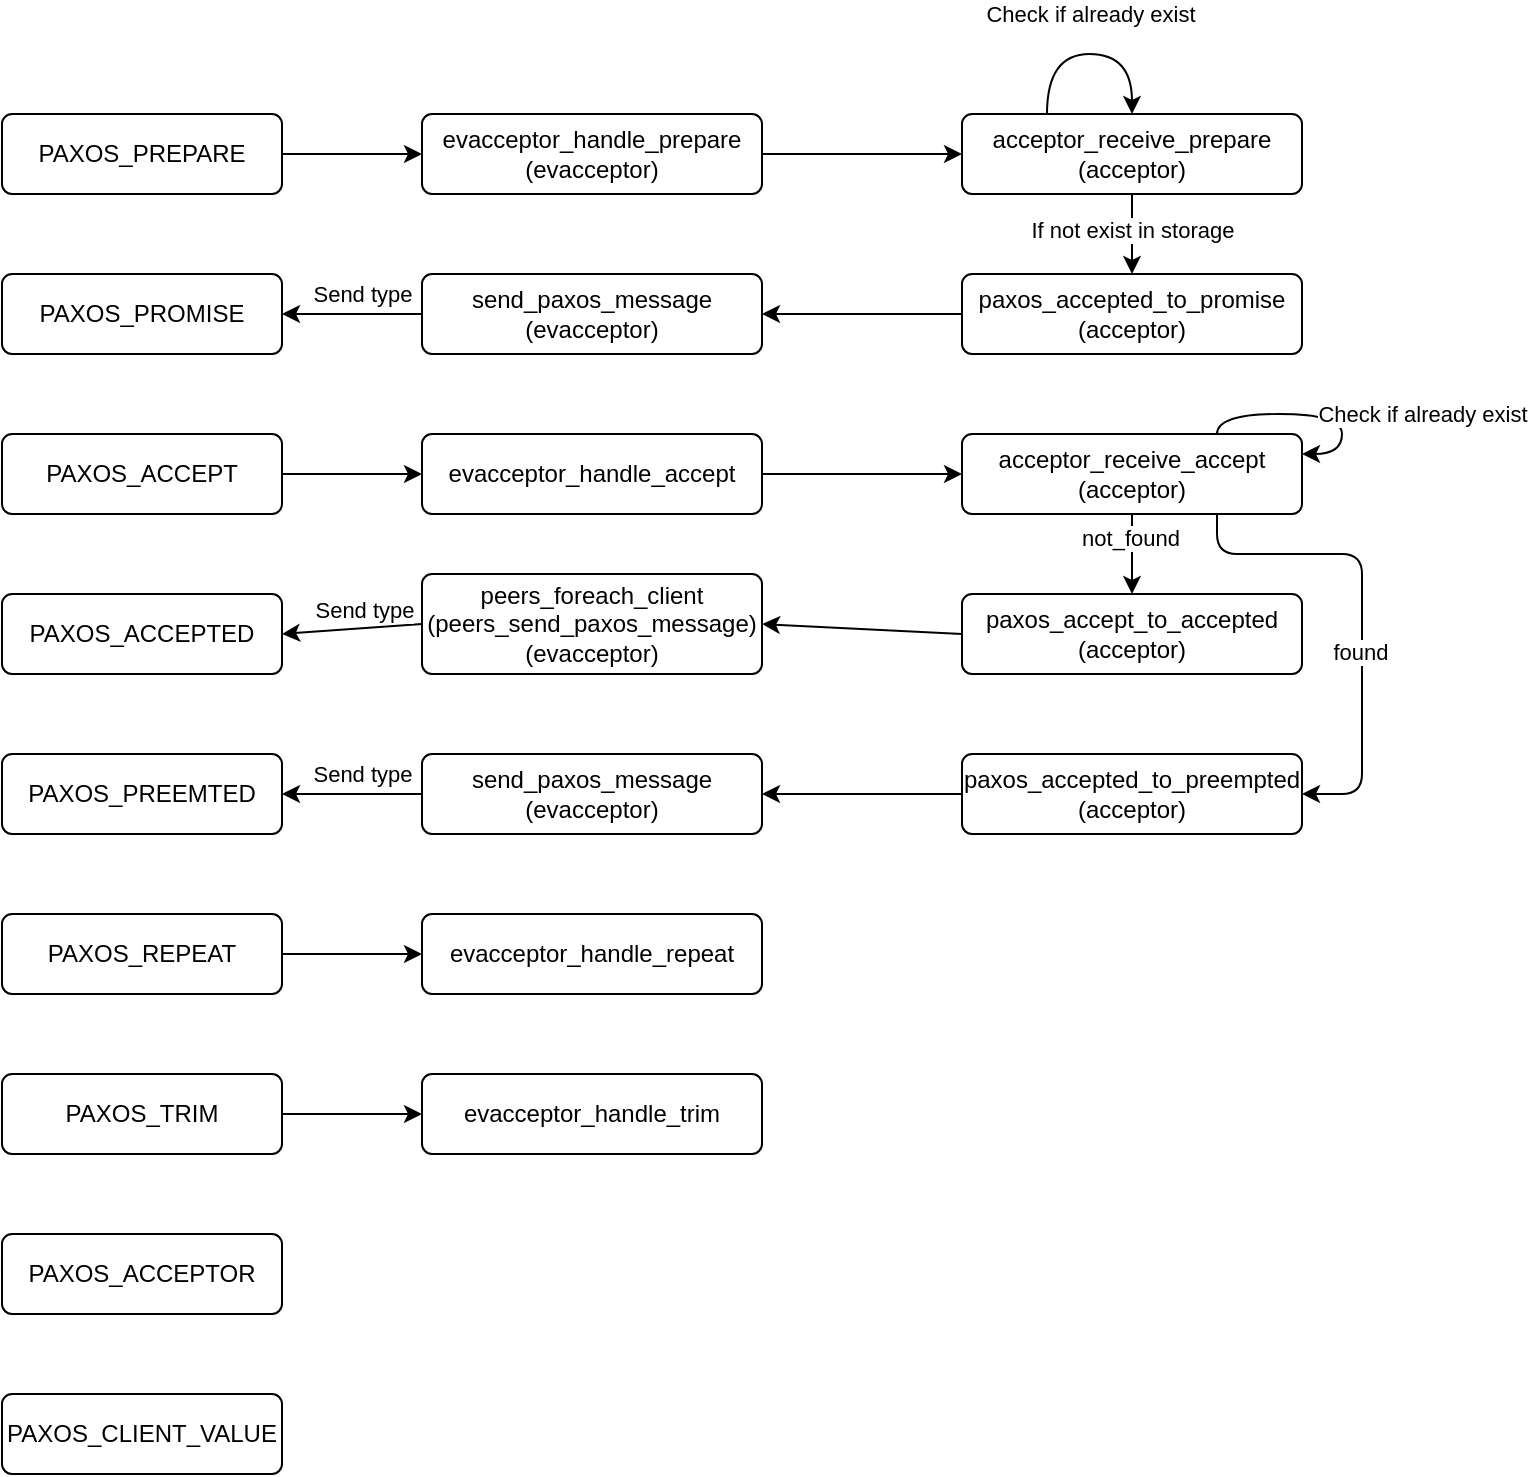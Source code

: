 <mxfile version="21.6.5" type="device">
  <diagram name="Seite-1" id="ZIjmd6e4IvBAkP0rNh-3">
    <mxGraphModel dx="1434" dy="854" grid="1" gridSize="10" guides="1" tooltips="1" connect="1" arrows="1" fold="1" page="1" pageScale="1" pageWidth="1654" pageHeight="1169" math="0" shadow="0">
      <root>
        <mxCell id="0" />
        <mxCell id="1" parent="0" />
        <mxCell id="LsWheR-fLcWdSY0y1xtd-1" value="PAXOS_PREPARE" style="html=1;align=center;verticalAlign=middle;rounded=1;absoluteArcSize=1;arcSize=10;dashed=0;whiteSpace=wrap;" parent="1" vertex="1">
          <mxGeometry x="380" y="160" width="140" height="40" as="geometry" />
        </mxCell>
        <mxCell id="LsWheR-fLcWdSY0y1xtd-2" value="PAXOS_ACCEPT" style="html=1;align=center;verticalAlign=middle;rounded=1;absoluteArcSize=1;arcSize=10;dashed=0;whiteSpace=wrap;" parent="1" vertex="1">
          <mxGeometry x="380" y="320" width="140" height="40" as="geometry" />
        </mxCell>
        <mxCell id="LsWheR-fLcWdSY0y1xtd-3" value="PAXOS_TRIM" style="html=1;align=center;verticalAlign=middle;rounded=1;absoluteArcSize=1;arcSize=10;dashed=0;whiteSpace=wrap;" parent="1" vertex="1">
          <mxGeometry x="380" y="640" width="140" height="40" as="geometry" />
        </mxCell>
        <mxCell id="LsWheR-fLcWdSY0y1xtd-4" value="PAXOS_REPEAT" style="html=1;align=center;verticalAlign=middle;rounded=1;absoluteArcSize=1;arcSize=10;dashed=0;whiteSpace=wrap;" parent="1" vertex="1">
          <mxGeometry x="380" y="560" width="140" height="40" as="geometry" />
        </mxCell>
        <mxCell id="LsWheR-fLcWdSY0y1xtd-5" value="evacceptor_handle_prepare&lt;br&gt;(evacceptor)" style="html=1;align=center;verticalAlign=middle;rounded=1;absoluteArcSize=1;arcSize=10;dashed=0;whiteSpace=wrap;" parent="1" vertex="1">
          <mxGeometry x="590" y="160" width="170" height="40" as="geometry" />
        </mxCell>
        <mxCell id="LsWheR-fLcWdSY0y1xtd-9" value="evacceptor_handle_accept" style="html=1;align=center;verticalAlign=middle;rounded=1;absoluteArcSize=1;arcSize=10;dashed=0;whiteSpace=wrap;" parent="1" vertex="1">
          <mxGeometry x="590" y="320" width="170" height="40" as="geometry" />
        </mxCell>
        <mxCell id="LsWheR-fLcWdSY0y1xtd-10" value="evacceptor_handle_repeat" style="html=1;align=center;verticalAlign=middle;rounded=1;absoluteArcSize=1;arcSize=10;dashed=0;whiteSpace=wrap;" parent="1" vertex="1">
          <mxGeometry x="590" y="560" width="170" height="40" as="geometry" />
        </mxCell>
        <mxCell id="LsWheR-fLcWdSY0y1xtd-11" value="evacceptor_handle_trim" style="html=1;align=center;verticalAlign=middle;rounded=1;absoluteArcSize=1;arcSize=10;dashed=0;whiteSpace=wrap;" parent="1" vertex="1">
          <mxGeometry x="590" y="640" width="170" height="40" as="geometry" />
        </mxCell>
        <mxCell id="LsWheR-fLcWdSY0y1xtd-12" value="" style="endArrow=classic;html=1;rounded=0;exitX=1;exitY=0.5;exitDx=0;exitDy=0;entryX=0;entryY=0.5;entryDx=0;entryDy=0;" parent="1" source="LsWheR-fLcWdSY0y1xtd-1" target="LsWheR-fLcWdSY0y1xtd-5" edge="1">
          <mxGeometry width="50" height="50" relative="1" as="geometry">
            <mxPoint x="560" y="230" as="sourcePoint" />
            <mxPoint x="610" y="180" as="targetPoint" />
          </mxGeometry>
        </mxCell>
        <mxCell id="LsWheR-fLcWdSY0y1xtd-13" value="" style="endArrow=classic;html=1;rounded=0;exitX=1;exitY=0.5;exitDx=0;exitDy=0;entryX=0;entryY=0.5;entryDx=0;entryDy=0;" parent="1" source="LsWheR-fLcWdSY0y1xtd-2" target="LsWheR-fLcWdSY0y1xtd-9" edge="1">
          <mxGeometry width="50" height="50" relative="1" as="geometry">
            <mxPoint x="530" y="300" as="sourcePoint" />
            <mxPoint x="600" y="300" as="targetPoint" />
          </mxGeometry>
        </mxCell>
        <mxCell id="LsWheR-fLcWdSY0y1xtd-14" value="" style="endArrow=classic;html=1;rounded=0;exitX=1;exitY=0.5;exitDx=0;exitDy=0;entryX=0;entryY=0.5;entryDx=0;entryDy=0;" parent="1" source="LsWheR-fLcWdSY0y1xtd-4" target="LsWheR-fLcWdSY0y1xtd-10" edge="1">
          <mxGeometry width="50" height="50" relative="1" as="geometry">
            <mxPoint x="540" y="480" as="sourcePoint" />
            <mxPoint x="610" y="480" as="targetPoint" />
          </mxGeometry>
        </mxCell>
        <mxCell id="LsWheR-fLcWdSY0y1xtd-15" value="" style="endArrow=classic;html=1;rounded=0;exitX=1;exitY=0.5;exitDx=0;exitDy=0;entryX=0;entryY=0.5;entryDx=0;entryDy=0;" parent="1" source="LsWheR-fLcWdSY0y1xtd-3" target="LsWheR-fLcWdSY0y1xtd-11" edge="1">
          <mxGeometry width="50" height="50" relative="1" as="geometry">
            <mxPoint x="550" y="510" as="sourcePoint" />
            <mxPoint x="620" y="510" as="targetPoint" />
          </mxGeometry>
        </mxCell>
        <mxCell id="LsWheR-fLcWdSY0y1xtd-20" value="" style="edgeStyle=orthogonalEdgeStyle;rounded=1;orthogonalLoop=1;jettySize=auto;html=1;entryX=1;entryY=0.5;entryDx=0;entryDy=0;exitX=0;exitY=0.5;exitDx=0;exitDy=0;" parent="1" source="LsWheR-fLcWdSY0y1xtd-16" target="LsWheR-fLcWdSY0y1xtd-23" edge="1">
          <mxGeometry y="48" relative="1" as="geometry">
            <mxPoint x="1030" y="220" as="targetPoint" />
            <mxPoint x="1" as="offset" />
            <mxPoint x="960" y="210" as="sourcePoint" />
          </mxGeometry>
        </mxCell>
        <mxCell id="LsWheR-fLcWdSY0y1xtd-16" value="paxos_accepted_to_promise&lt;br&gt;(acceptor)" style="html=1;align=center;verticalAlign=middle;rounded=1;absoluteArcSize=1;arcSize=10;dashed=0;whiteSpace=wrap;" parent="1" vertex="1">
          <mxGeometry x="860" y="240" width="170" height="40" as="geometry" />
        </mxCell>
        <mxCell id="LsWheR-fLcWdSY0y1xtd-17" value="" style="endArrow=classic;html=1;rounded=0;exitX=1;exitY=0.5;exitDx=0;exitDy=0;entryX=0;entryY=0.5;entryDx=0;entryDy=0;" parent="1" source="LsWheR-fLcWdSY0y1xtd-5" target="LsWheR-fLcWdSY0y1xtd-21" edge="1">
          <mxGeometry width="50" height="50" relative="1" as="geometry">
            <mxPoint x="820" y="230" as="sourcePoint" />
            <mxPoint x="870" y="180" as="targetPoint" />
          </mxGeometry>
        </mxCell>
        <mxCell id="LsWheR-fLcWdSY0y1xtd-18" value="PAXOS_PROMISE" style="html=1;align=center;verticalAlign=middle;rounded=1;absoluteArcSize=1;arcSize=10;dashed=0;whiteSpace=wrap;" parent="1" vertex="1">
          <mxGeometry x="380" y="240" width="140" height="40" as="geometry" />
        </mxCell>
        <mxCell id="LsWheR-fLcWdSY0y1xtd-21" value="acceptor_receive_prepare&lt;br&gt;(acceptor)" style="html=1;align=center;verticalAlign=middle;rounded=1;absoluteArcSize=1;arcSize=10;dashed=0;whiteSpace=wrap;" parent="1" vertex="1">
          <mxGeometry x="860" y="160" width="170" height="40" as="geometry" />
        </mxCell>
        <mxCell id="LsWheR-fLcWdSY0y1xtd-22" value="Check if already exist" style="endArrow=classic;html=1;exitX=0.25;exitY=0;exitDx=0;exitDy=0;edgeStyle=orthogonalEdgeStyle;curved=1;entryX=0.5;entryY=0;entryDx=0;entryDy=0;" parent="1" source="LsWheR-fLcWdSY0y1xtd-21" target="LsWheR-fLcWdSY0y1xtd-21" edge="1">
          <mxGeometry x="-0.006" y="20" width="50" height="50" relative="1" as="geometry">
            <mxPoint x="770" y="180" as="sourcePoint" />
            <mxPoint x="903" y="160" as="targetPoint" />
            <mxPoint as="offset" />
            <Array as="points">
              <mxPoint x="903" y="130" />
              <mxPoint x="945" y="130" />
            </Array>
          </mxGeometry>
        </mxCell>
        <mxCell id="LsWheR-fLcWdSY0y1xtd-23" value="send_paxos_message&lt;br&gt;(evacceptor)" style="html=1;align=center;verticalAlign=middle;rounded=1;absoluteArcSize=1;arcSize=10;dashed=0;whiteSpace=wrap;" parent="1" vertex="1">
          <mxGeometry x="590" y="240" width="170" height="40" as="geometry" />
        </mxCell>
        <mxCell id="LsWheR-fLcWdSY0y1xtd-24" value="" style="endArrow=classic;html=1;rounded=0;exitX=0;exitY=0.5;exitDx=0;exitDy=0;entryX=1;entryY=0.5;entryDx=0;entryDy=0;" parent="1" source="LsWheR-fLcWdSY0y1xtd-23" target="LsWheR-fLcWdSY0y1xtd-18" edge="1">
          <mxGeometry width="50" height="50" relative="1" as="geometry">
            <mxPoint x="770" y="180" as="sourcePoint" />
            <mxPoint x="870" y="180" as="targetPoint" />
          </mxGeometry>
        </mxCell>
        <mxCell id="jM4iJYQpVtlv1StHbGHa-20" value="Send type" style="edgeLabel;html=1;align=center;verticalAlign=middle;resizable=0;points=[];" parent="LsWheR-fLcWdSY0y1xtd-24" vertex="1" connectable="0">
          <mxGeometry x="0.12" y="-2" relative="1" as="geometry">
            <mxPoint x="9" y="-8" as="offset" />
          </mxGeometry>
        </mxCell>
        <mxCell id="LsWheR-fLcWdSY0y1xtd-25" value="" style="endArrow=classic;html=1;rounded=1;exitX=0.5;exitY=1;exitDx=0;exitDy=0;edgeStyle=elbowEdgeStyle;elbow=vertical;" parent="1" source="LsWheR-fLcWdSY0y1xtd-21" target="LsWheR-fLcWdSY0y1xtd-16" edge="1">
          <mxGeometry width="50" height="50" relative="1" as="geometry">
            <mxPoint x="780" y="190" as="sourcePoint" />
            <mxPoint x="880" y="190" as="targetPoint" />
          </mxGeometry>
        </mxCell>
        <mxCell id="LsWheR-fLcWdSY0y1xtd-26" value="If not exist in storage" style="edgeLabel;html=1;align=center;verticalAlign=middle;resizable=0;points=[];" parent="LsWheR-fLcWdSY0y1xtd-25" vertex="1" connectable="0">
          <mxGeometry x="-0.107" relative="1" as="geometry">
            <mxPoint as="offset" />
          </mxGeometry>
        </mxCell>
        <mxCell id="LsWheR-fLcWdSY0y1xtd-27" value="acceptor_receive_accept&lt;br&gt;(acceptor)" style="html=1;align=center;verticalAlign=middle;rounded=1;absoluteArcSize=1;arcSize=10;dashed=0;whiteSpace=wrap;" parent="1" vertex="1">
          <mxGeometry x="860" y="320" width="170" height="40" as="geometry" />
        </mxCell>
        <mxCell id="LsWheR-fLcWdSY0y1xtd-28" value="" style="endArrow=classic;html=1;rounded=0;exitX=1;exitY=0.5;exitDx=0;exitDy=0;entryX=0;entryY=0.5;entryDx=0;entryDy=0;" parent="1" source="LsWheR-fLcWdSY0y1xtd-9" target="LsWheR-fLcWdSY0y1xtd-27" edge="1">
          <mxGeometry width="50" height="50" relative="1" as="geometry">
            <mxPoint x="770" y="180" as="sourcePoint" />
            <mxPoint x="870" y="180" as="targetPoint" />
          </mxGeometry>
        </mxCell>
        <mxCell id="jM4iJYQpVtlv1StHbGHa-1" value="PAXOS_ACCEPTED" style="html=1;align=center;verticalAlign=middle;rounded=1;absoluteArcSize=1;arcSize=10;dashed=0;whiteSpace=wrap;" parent="1" vertex="1">
          <mxGeometry x="380" y="400" width="140" height="40" as="geometry" />
        </mxCell>
        <mxCell id="jM4iJYQpVtlv1StHbGHa-2" value="PAXOS_ACCEPTOR" style="html=1;align=center;verticalAlign=middle;rounded=1;absoluteArcSize=1;arcSize=10;dashed=0;whiteSpace=wrap;" parent="1" vertex="1">
          <mxGeometry x="380" y="720" width="140" height="40" as="geometry" />
        </mxCell>
        <mxCell id="jM4iJYQpVtlv1StHbGHa-3" value="PAXOS_CLIENT_VALUE" style="html=1;align=center;verticalAlign=middle;rounded=1;absoluteArcSize=1;arcSize=10;dashed=0;whiteSpace=wrap;" parent="1" vertex="1">
          <mxGeometry x="380" y="800" width="140" height="40" as="geometry" />
        </mxCell>
        <mxCell id="jM4iJYQpVtlv1StHbGHa-4" value="PAXOS_PREEMTED" style="html=1;align=center;verticalAlign=middle;rounded=1;absoluteArcSize=1;arcSize=10;dashed=0;whiteSpace=wrap;" parent="1" vertex="1">
          <mxGeometry x="380" y="480" width="140" height="40" as="geometry" />
        </mxCell>
        <mxCell id="jM4iJYQpVtlv1StHbGHa-5" value="" style="edgeStyle=orthogonalEdgeStyle;rounded=1;orthogonalLoop=1;jettySize=auto;html=1;exitX=0.5;exitY=1;exitDx=0;exitDy=0;entryX=0.5;entryY=0;entryDx=0;entryDy=0;" parent="1" source="LsWheR-fLcWdSY0y1xtd-27" target="jM4iJYQpVtlv1StHbGHa-6" edge="1">
          <mxGeometry y="47" relative="1" as="geometry">
            <mxPoint x="1008" y="380" as="targetPoint" />
            <mxPoint as="offset" />
            <Array as="points">
              <mxPoint x="945" y="370" />
              <mxPoint x="945" y="370" />
            </Array>
          </mxGeometry>
        </mxCell>
        <mxCell id="jM4iJYQpVtlv1StHbGHa-9" value="not_found" style="edgeLabel;html=1;align=center;verticalAlign=middle;resizable=0;points=[];" parent="jM4iJYQpVtlv1StHbGHa-5" vertex="1" connectable="0">
          <mxGeometry x="-0.4" y="-1" relative="1" as="geometry">
            <mxPoint as="offset" />
          </mxGeometry>
        </mxCell>
        <mxCell id="jM4iJYQpVtlv1StHbGHa-6" value="paxos_accept_to_accepted&lt;br&gt;(acceptor)" style="html=1;align=center;verticalAlign=middle;rounded=1;absoluteArcSize=1;arcSize=10;dashed=0;whiteSpace=wrap;" parent="1" vertex="1">
          <mxGeometry x="860" y="400" width="170" height="40" as="geometry" />
        </mxCell>
        <mxCell id="jM4iJYQpVtlv1StHbGHa-7" value="Check if already exist" style="endArrow=classic;html=1;entryX=1;entryY=0.25;entryDx=0;entryDy=0;edgeStyle=orthogonalEdgeStyle;exitX=0.75;exitY=0;exitDx=0;exitDy=0;curved=1;" parent="1" source="LsWheR-fLcWdSY0y1xtd-27" target="LsWheR-fLcWdSY0y1xtd-27" edge="1">
          <mxGeometry x="0.289" y="40" width="50" height="50" relative="1" as="geometry">
            <mxPoint x="1060" y="350" as="sourcePoint" />
            <mxPoint x="890" y="360" as="targetPoint" />
            <mxPoint as="offset" />
            <Array as="points">
              <mxPoint x="988" y="310" />
              <mxPoint x="1050" y="310" />
              <mxPoint x="1050" y="330" />
            </Array>
          </mxGeometry>
        </mxCell>
        <mxCell id="jM4iJYQpVtlv1StHbGHa-8" value="paxos_accepted_to_preempted&lt;br&gt;(acceptor)" style="html=1;align=center;verticalAlign=middle;rounded=1;absoluteArcSize=1;arcSize=10;dashed=0;whiteSpace=wrap;" parent="1" vertex="1">
          <mxGeometry x="860" y="480" width="170" height="40" as="geometry" />
        </mxCell>
        <mxCell id="jM4iJYQpVtlv1StHbGHa-10" value="" style="endArrow=classic;html=1;rounded=1;entryX=1;entryY=0.5;entryDx=0;entryDy=0;exitX=0.75;exitY=1;exitDx=0;exitDy=0;edgeStyle=orthogonalEdgeStyle;" parent="1" source="LsWheR-fLcWdSY0y1xtd-27" target="jM4iJYQpVtlv1StHbGHa-8" edge="1">
          <mxGeometry width="50" height="50" relative="1" as="geometry">
            <mxPoint x="640" y="410" as="sourcePoint" />
            <mxPoint x="690" y="360" as="targetPoint" />
            <Array as="points">
              <mxPoint x="988" y="380" />
              <mxPoint x="1060" y="380" />
              <mxPoint x="1060" y="500" />
            </Array>
          </mxGeometry>
        </mxCell>
        <mxCell id="jM4iJYQpVtlv1StHbGHa-11" value="found" style="edgeLabel;html=1;align=center;verticalAlign=middle;resizable=0;points=[];" parent="jM4iJYQpVtlv1StHbGHa-10" vertex="1" connectable="0">
          <mxGeometry x="0.162" y="-1" relative="1" as="geometry">
            <mxPoint as="offset" />
          </mxGeometry>
        </mxCell>
        <mxCell id="jM4iJYQpVtlv1StHbGHa-12" value="peers_foreach_client&lt;br&gt;(peers_send_paxos_message)&lt;br&gt;(evacceptor)" style="html=1;align=center;verticalAlign=middle;rounded=1;absoluteArcSize=1;arcSize=10;dashed=0;whiteSpace=wrap;" parent="1" vertex="1">
          <mxGeometry x="590" y="390" width="170" height="50" as="geometry" />
        </mxCell>
        <mxCell id="jM4iJYQpVtlv1StHbGHa-14" value="send_paxos_message&lt;br&gt;(evacceptor)" style="html=1;align=center;verticalAlign=middle;rounded=1;absoluteArcSize=1;arcSize=10;dashed=0;whiteSpace=wrap;" parent="1" vertex="1">
          <mxGeometry x="590" y="480" width="170" height="40" as="geometry" />
        </mxCell>
        <mxCell id="jM4iJYQpVtlv1StHbGHa-16" value="" style="endArrow=classic;html=1;rounded=0;exitX=0;exitY=0.5;exitDx=0;exitDy=0;entryX=1;entryY=0.5;entryDx=0;entryDy=0;" parent="1" source="jM4iJYQpVtlv1StHbGHa-8" target="jM4iJYQpVtlv1StHbGHa-14" edge="1">
          <mxGeometry width="50" height="50" relative="1" as="geometry">
            <mxPoint x="770" y="350" as="sourcePoint" />
            <mxPoint x="870" y="350" as="targetPoint" />
          </mxGeometry>
        </mxCell>
        <mxCell id="jM4iJYQpVtlv1StHbGHa-17" value="" style="endArrow=classic;html=1;rounded=0;exitX=0;exitY=0.5;exitDx=0;exitDy=0;entryX=1;entryY=0.5;entryDx=0;entryDy=0;" parent="1" source="jM4iJYQpVtlv1StHbGHa-6" target="jM4iJYQpVtlv1StHbGHa-12" edge="1">
          <mxGeometry width="50" height="50" relative="1" as="geometry">
            <mxPoint x="780" y="360" as="sourcePoint" />
            <mxPoint x="880" y="360" as="targetPoint" />
          </mxGeometry>
        </mxCell>
        <mxCell id="jM4iJYQpVtlv1StHbGHa-18" value="" style="endArrow=classic;html=1;rounded=0;exitX=0;exitY=0.5;exitDx=0;exitDy=0;entryX=1;entryY=0.5;entryDx=0;entryDy=0;" parent="1" source="jM4iJYQpVtlv1StHbGHa-14" target="jM4iJYQpVtlv1StHbGHa-4" edge="1">
          <mxGeometry width="50" height="50" relative="1" as="geometry">
            <mxPoint x="790" y="370" as="sourcePoint" />
            <mxPoint x="890" y="370" as="targetPoint" />
          </mxGeometry>
        </mxCell>
        <mxCell id="jM4iJYQpVtlv1StHbGHa-23" value="Send type" style="edgeLabel;html=1;align=center;verticalAlign=middle;resizable=0;points=[];" parent="jM4iJYQpVtlv1StHbGHa-18" vertex="1" connectable="0">
          <mxGeometry x="0.314" relative="1" as="geometry">
            <mxPoint x="16" y="-10" as="offset" />
          </mxGeometry>
        </mxCell>
        <mxCell id="jM4iJYQpVtlv1StHbGHa-19" value="" style="endArrow=classic;html=1;rounded=0;exitX=0;exitY=0.5;exitDx=0;exitDy=0;entryX=1;entryY=0.5;entryDx=0;entryDy=0;" parent="1" source="jM4iJYQpVtlv1StHbGHa-12" target="jM4iJYQpVtlv1StHbGHa-1" edge="1">
          <mxGeometry width="50" height="50" relative="1" as="geometry">
            <mxPoint x="800" y="380" as="sourcePoint" />
            <mxPoint x="900" y="380" as="targetPoint" />
          </mxGeometry>
        </mxCell>
        <mxCell id="jM4iJYQpVtlv1StHbGHa-21" value="Send type" style="edgeLabel;html=1;align=center;verticalAlign=middle;resizable=0;points=[];" parent="jM4iJYQpVtlv1StHbGHa-19" vertex="1" connectable="0">
          <mxGeometry x="0.246" y="-1" relative="1" as="geometry">
            <mxPoint x="14" y="-9" as="offset" />
          </mxGeometry>
        </mxCell>
      </root>
    </mxGraphModel>
  </diagram>
</mxfile>
